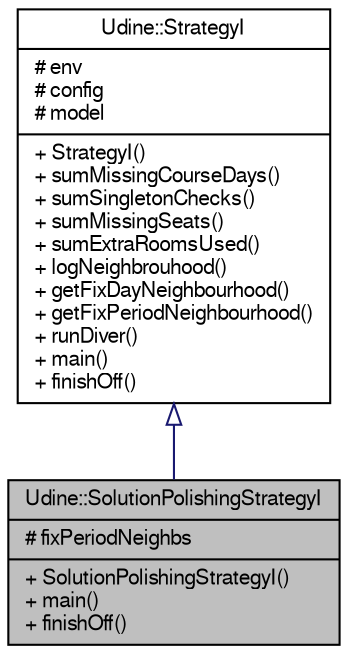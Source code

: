 digraph G
{
  edge [fontname="FreeSans",fontsize="10",labelfontname="FreeSans",labelfontsize="10"];
  node [fontname="FreeSans",fontsize="10",shape=record];
  Node1 [label="{Udine::SolutionPolishingStrategyI\n|# fixPeriodNeighbs\l|+ SolutionPolishingStrategyI()\l+ main()\l+ finishOff()\l}",height=0.2,width=0.4,color="black", fillcolor="grey75", style="filled" fontcolor="black"];
  Node2 -> Node1 [dir=back,color="midnightblue",fontsize="10",style="solid",arrowtail="empty",fontname="FreeSans"];
  Node2 [label="{Udine::StrategyI\n|# env\l# config\l# model\l|+ StrategyI()\l+ sumMissingCourseDays()\l+ sumSingletonChecks()\l+ sumMissingSeats()\l+ sumExtraRoomsUsed()\l+ logNeighbrouhood()\l+ getFixDayNeighbourhood()\l+ getFixPeriodNeighbourhood()\l+ runDiver()\l+ main()\l+ finishOff()\l}",height=0.2,width=0.4,color="black", fillcolor="white", style="filled",URL="$class_udine_1_1_strategy_i.html"];
}
